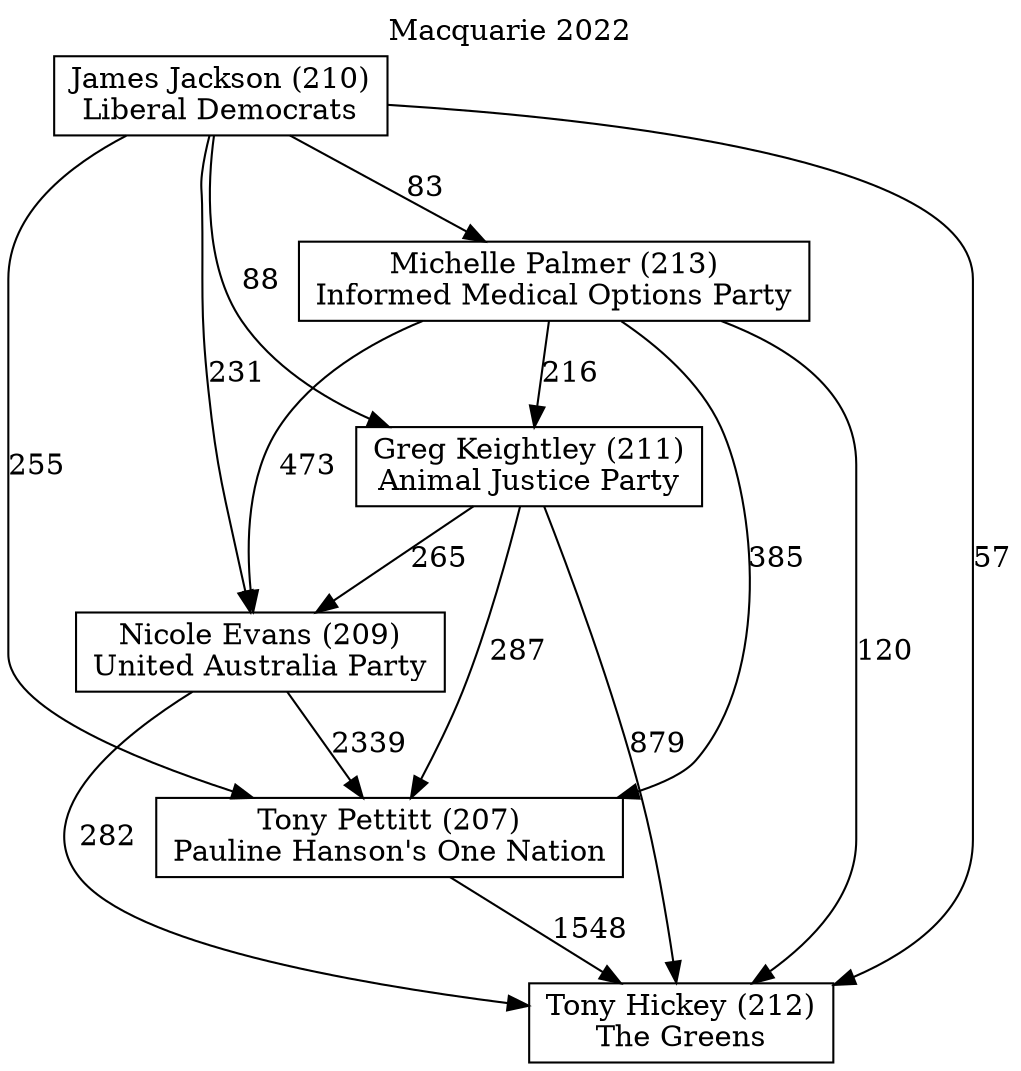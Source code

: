 // House preference flow
digraph "Tony Hickey (212)_Macquarie_2022" {
	graph [label="Macquarie 2022" labelloc=t mclimit=10]
	node [shape=box]
	"Tony Pettitt (207)" [label="Tony Pettitt (207)
Pauline Hanson's One Nation"]
	"Tony Hickey (212)" [label="Tony Hickey (212)
The Greens"]
	"Greg Keightley (211)" [label="Greg Keightley (211)
Animal Justice Party"]
	"James Jackson (210)" [label="James Jackson (210)
Liberal Democrats"]
	"Michelle Palmer (213)" [label="Michelle Palmer (213)
Informed Medical Options Party"]
	"Nicole Evans (209)" [label="Nicole Evans (209)
United Australia Party"]
	"James Jackson (210)" -> "Greg Keightley (211)" [label=88]
	"Tony Pettitt (207)" -> "Tony Hickey (212)" [label=1548]
	"James Jackson (210)" -> "Tony Hickey (212)" [label=57]
	"Michelle Palmer (213)" -> "Greg Keightley (211)" [label=216]
	"Greg Keightley (211)" -> "Tony Pettitt (207)" [label=287]
	"Nicole Evans (209)" -> "Tony Hickey (212)" [label=282]
	"Greg Keightley (211)" -> "Tony Hickey (212)" [label=879]
	"Michelle Palmer (213)" -> "Tony Hickey (212)" [label=120]
	"James Jackson (210)" -> "Michelle Palmer (213)" [label=83]
	"James Jackson (210)" -> "Nicole Evans (209)" [label=231]
	"Greg Keightley (211)" -> "Nicole Evans (209)" [label=265]
	"Michelle Palmer (213)" -> "Nicole Evans (209)" [label=473]
	"Nicole Evans (209)" -> "Tony Pettitt (207)" [label=2339]
	"Michelle Palmer (213)" -> "Tony Pettitt (207)" [label=385]
	"James Jackson (210)" -> "Tony Pettitt (207)" [label=255]
}
